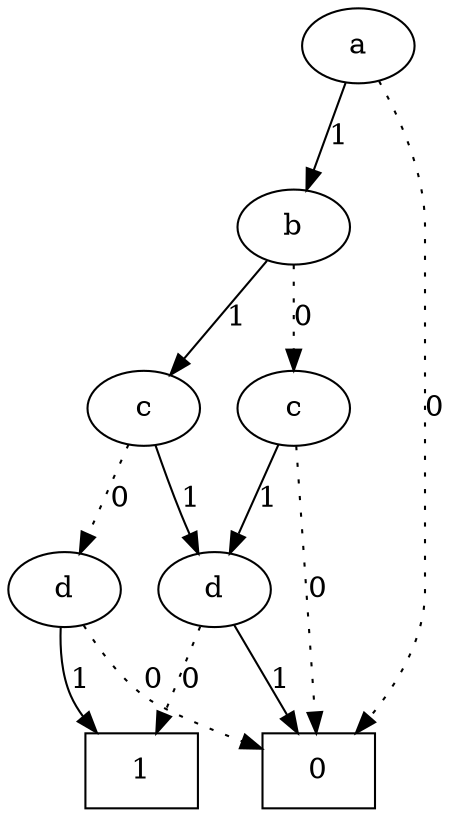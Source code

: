 digraph robdd {
	{rank=same 1}
	{rank=same 3}
	{rank=same 6 7}
	{rank=same 13 14}
	0 [label="0", shape=box];
	1 [label="a"];
	3 [label="b"];
	6 [label="c"];
	7 [label="c"];
	13 [label="d"];
	14 [label="d"];
	16 [label="1", shape=box];

	1 -> 0 [label="0", style=dotted]
	1 -> 3 [label="1", style=solid]
	3 -> 6 [label="0", style=dotted]
	3 -> 7 [label="1", style=solid]
	6 -> 0 [label="0", style=dotted]
	6 -> 13 [label="1", style=solid]
	7 -> 14 [label="0", style=dotted]
	7 -> 13 [label="1", style=solid]
	13 -> 16 [label="0", style=dotted]
	13 -> 0 [label="1", style=solid]
	14 -> 0 [label="0", style=dotted]
	14 -> 16 [label="1", style=solid]
}